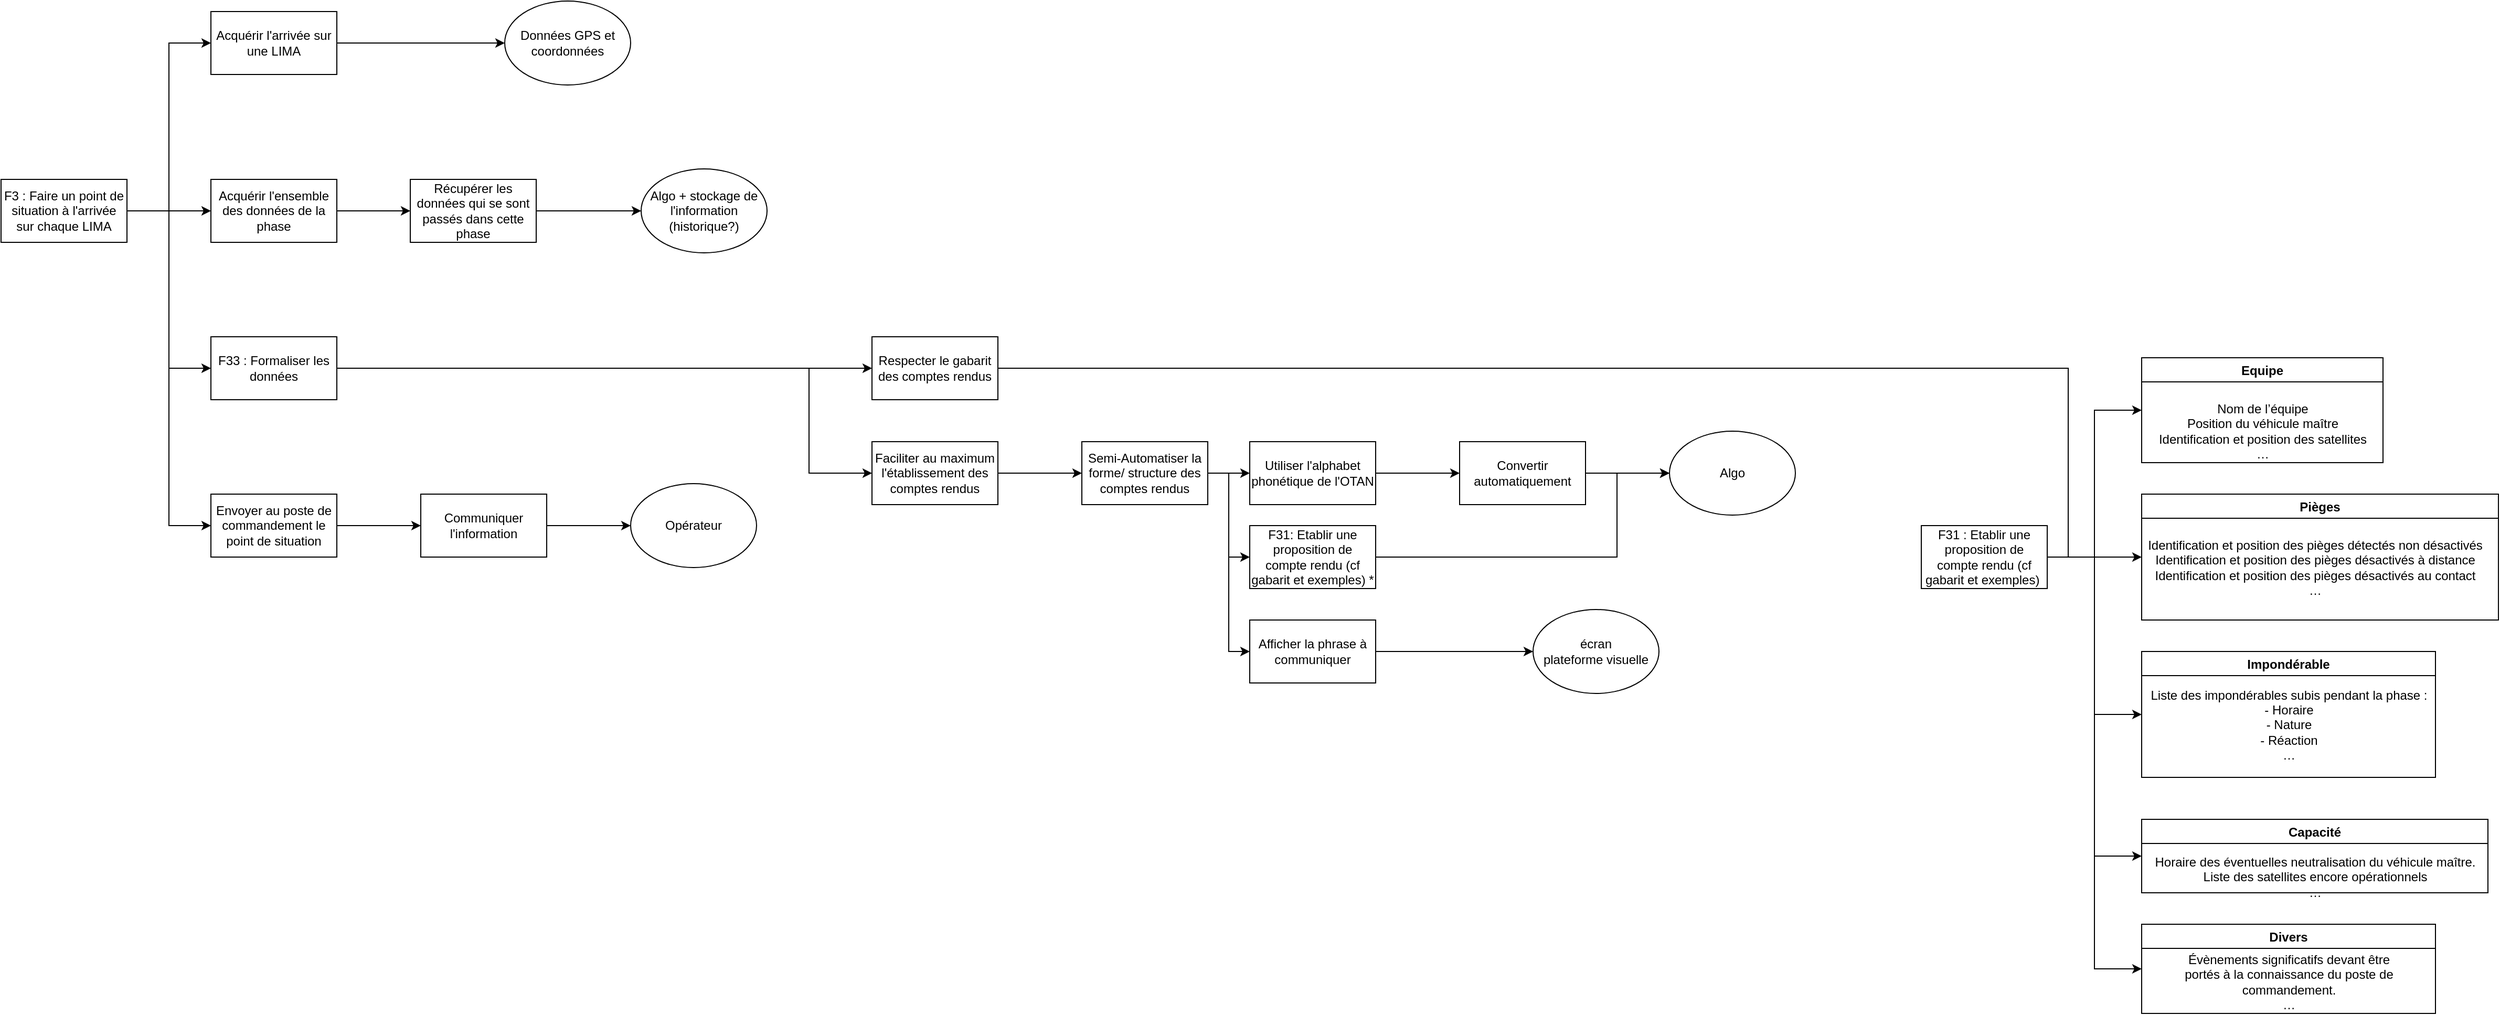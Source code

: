<mxfile version="16.2.3" type="github">
  <diagram id="rv_gW7nbhPOPanJ6aGcn" name="Page-1">
    <mxGraphModel dx="868" dy="454" grid="1" gridSize="10" guides="1" tooltips="1" connect="1" arrows="1" fold="1" page="1" pageScale="1" pageWidth="827" pageHeight="1169" math="0" shadow="0">
      <root>
        <mxCell id="0" />
        <mxCell id="1" parent="0" />
        <mxCell id="QakK2066xijLmqNKVFA3-11" style="edgeStyle=orthogonalEdgeStyle;rounded=0;orthogonalLoop=1;jettySize=auto;html=1;exitX=1;exitY=0.5;exitDx=0;exitDy=0;entryX=0;entryY=0.5;entryDx=0;entryDy=0;" parent="1" source="QakK2066xijLmqNKVFA3-1" target="QakK2066xijLmqNKVFA3-3" edge="1">
          <mxGeometry relative="1" as="geometry" />
        </mxCell>
        <mxCell id="QakK2066xijLmqNKVFA3-12" style="edgeStyle=orthogonalEdgeStyle;rounded=0;orthogonalLoop=1;jettySize=auto;html=1;exitX=1;exitY=0.5;exitDx=0;exitDy=0;entryX=0;entryY=0.5;entryDx=0;entryDy=0;" parent="1" source="QakK2066xijLmqNKVFA3-1" target="QakK2066xijLmqNKVFA3-2" edge="1">
          <mxGeometry relative="1" as="geometry" />
        </mxCell>
        <mxCell id="QakK2066xijLmqNKVFA3-13" style="edgeStyle=orthogonalEdgeStyle;rounded=0;orthogonalLoop=1;jettySize=auto;html=1;exitX=1;exitY=0.5;exitDx=0;exitDy=0;entryX=0;entryY=0.5;entryDx=0;entryDy=0;" parent="1" source="QakK2066xijLmqNKVFA3-1" target="QakK2066xijLmqNKVFA3-10" edge="1">
          <mxGeometry relative="1" as="geometry" />
        </mxCell>
        <mxCell id="QakK2066xijLmqNKVFA3-14" style="edgeStyle=orthogonalEdgeStyle;rounded=0;orthogonalLoop=1;jettySize=auto;html=1;exitX=1;exitY=0.5;exitDx=0;exitDy=0;entryX=0;entryY=0.5;entryDx=0;entryDy=0;" parent="1" source="QakK2066xijLmqNKVFA3-1" target="QakK2066xijLmqNKVFA3-4" edge="1">
          <mxGeometry relative="1" as="geometry" />
        </mxCell>
        <mxCell id="QakK2066xijLmqNKVFA3-1" value="F3 : Faire un point de situation à l&#39;arrivée sur chaque LIMA" style="rounded=0;whiteSpace=wrap;html=1;" parent="1" vertex="1">
          <mxGeometry x="40" y="320" width="120" height="60" as="geometry" />
        </mxCell>
        <mxCell id="QakK2066xijLmqNKVFA3-16" style="edgeStyle=orthogonalEdgeStyle;rounded=0;orthogonalLoop=1;jettySize=auto;html=1;exitX=1;exitY=0.5;exitDx=0;exitDy=0;entryX=0;entryY=0.5;entryDx=0;entryDy=0;" parent="1" source="QakK2066xijLmqNKVFA3-2" target="QakK2066xijLmqNKVFA3-15" edge="1">
          <mxGeometry relative="1" as="geometry" />
        </mxCell>
        <mxCell id="QakK2066xijLmqNKVFA3-2" value="Acquérir l&#39;arrivée sur une LIMA" style="rounded=0;whiteSpace=wrap;html=1;" parent="1" vertex="1">
          <mxGeometry x="240" y="160" width="120" height="60" as="geometry" />
        </mxCell>
        <mxCell id="QakK2066xijLmqNKVFA3-18" style="edgeStyle=orthogonalEdgeStyle;rounded=0;orthogonalLoop=1;jettySize=auto;html=1;exitX=1;exitY=0.5;exitDx=0;exitDy=0;entryX=0;entryY=0.5;entryDx=0;entryDy=0;" parent="1" source="QakK2066xijLmqNKVFA3-3" target="QakK2066xijLmqNKVFA3-17" edge="1">
          <mxGeometry relative="1" as="geometry" />
        </mxCell>
        <mxCell id="QakK2066xijLmqNKVFA3-3" value="Acquérir l&#39;ensemble des données de la phase" style="rounded=0;whiteSpace=wrap;html=1;" parent="1" vertex="1">
          <mxGeometry x="240" y="320" width="120" height="60" as="geometry" />
        </mxCell>
        <mxCell id="QakK2066xijLmqNKVFA3-8" style="edgeStyle=orthogonalEdgeStyle;rounded=0;orthogonalLoop=1;jettySize=auto;html=1;exitX=1;exitY=0.5;exitDx=0;exitDy=0;entryX=0;entryY=0.5;entryDx=0;entryDy=0;" parent="1" source="QakK2066xijLmqNKVFA3-4" target="QakK2066xijLmqNKVFA3-5" edge="1">
          <mxGeometry relative="1" as="geometry" />
        </mxCell>
        <mxCell id="QakK2066xijLmqNKVFA3-4" value="Envoyer au poste de commandement le point de situation" style="rounded=0;whiteSpace=wrap;html=1;" parent="1" vertex="1">
          <mxGeometry x="240" y="620" width="120" height="60" as="geometry" />
        </mxCell>
        <mxCell id="QakK2066xijLmqNKVFA3-9" style="edgeStyle=orthogonalEdgeStyle;rounded=0;orthogonalLoop=1;jettySize=auto;html=1;exitX=1;exitY=0.5;exitDx=0;exitDy=0;entryX=0;entryY=0.5;entryDx=0;entryDy=0;" parent="1" source="QakK2066xijLmqNKVFA3-5" target="QakK2066xijLmqNKVFA3-7" edge="1">
          <mxGeometry relative="1" as="geometry" />
        </mxCell>
        <mxCell id="QakK2066xijLmqNKVFA3-5" value="Communiquer l&#39;information" style="rounded=0;whiteSpace=wrap;html=1;" parent="1" vertex="1">
          <mxGeometry x="440" y="620" width="120" height="60" as="geometry" />
        </mxCell>
        <mxCell id="QakK2066xijLmqNKVFA3-7" value="Opérateur" style="ellipse;whiteSpace=wrap;html=1;" parent="1" vertex="1">
          <mxGeometry x="640" y="610" width="120" height="80" as="geometry" />
        </mxCell>
        <mxCell id="QakK2066xijLmqNKVFA3-55" style="edgeStyle=orthogonalEdgeStyle;rounded=0;orthogonalLoop=1;jettySize=auto;html=1;exitX=1;exitY=0.5;exitDx=0;exitDy=0;entryX=0;entryY=0.5;entryDx=0;entryDy=0;" parent="1" source="QakK2066xijLmqNKVFA3-10" target="QakK2066xijLmqNKVFA3-22" edge="1">
          <mxGeometry relative="1" as="geometry" />
        </mxCell>
        <mxCell id="QakK2066xijLmqNKVFA3-56" style="edgeStyle=orthogonalEdgeStyle;rounded=0;orthogonalLoop=1;jettySize=auto;html=1;exitX=1;exitY=0.5;exitDx=0;exitDy=0;entryX=0;entryY=0.5;entryDx=0;entryDy=0;" parent="1" source="QakK2066xijLmqNKVFA3-10" target="QakK2066xijLmqNKVFA3-24" edge="1">
          <mxGeometry relative="1" as="geometry">
            <Array as="points">
              <mxPoint x="810" y="500" />
              <mxPoint x="810" y="600" />
            </Array>
          </mxGeometry>
        </mxCell>
        <mxCell id="QakK2066xijLmqNKVFA3-10" value="F33 : Formaliser les données" style="rounded=0;whiteSpace=wrap;html=1;" parent="1" vertex="1">
          <mxGeometry x="240" y="470" width="120" height="60" as="geometry" />
        </mxCell>
        <mxCell id="QakK2066xijLmqNKVFA3-15" value="Données GPS et coordonnées" style="ellipse;whiteSpace=wrap;html=1;" parent="1" vertex="1">
          <mxGeometry x="520" y="150" width="120" height="80" as="geometry" />
        </mxCell>
        <mxCell id="QakK2066xijLmqNKVFA3-20" style="edgeStyle=orthogonalEdgeStyle;rounded=0;orthogonalLoop=1;jettySize=auto;html=1;exitX=1;exitY=0.5;exitDx=0;exitDy=0;entryX=0;entryY=0.5;entryDx=0;entryDy=0;" parent="1" source="QakK2066xijLmqNKVFA3-17" target="QakK2066xijLmqNKVFA3-19" edge="1">
          <mxGeometry relative="1" as="geometry" />
        </mxCell>
        <mxCell id="QakK2066xijLmqNKVFA3-17" value="Récupérer les données qui se sont passés dans cette phase" style="rounded=0;whiteSpace=wrap;html=1;" parent="1" vertex="1">
          <mxGeometry x="430" y="320" width="120" height="60" as="geometry" />
        </mxCell>
        <mxCell id="QakK2066xijLmqNKVFA3-19" value="Algo + stockage de l&#39;information (historique?)" style="ellipse;whiteSpace=wrap;html=1;" parent="1" vertex="1">
          <mxGeometry x="650" y="310" width="120" height="80" as="geometry" />
        </mxCell>
        <mxCell id="QakK2066xijLmqNKVFA3-21" style="edgeStyle=orthogonalEdgeStyle;rounded=0;orthogonalLoop=1;jettySize=auto;html=1;exitX=1;exitY=0.5;exitDx=0;exitDy=0;entryX=1;entryY=0.5;entryDx=0;entryDy=0;endArrow=none;endFill=0;" parent="1" source="QakK2066xijLmqNKVFA3-22" target="QakK2066xijLmqNKVFA3-43" edge="1">
          <mxGeometry relative="1" as="geometry">
            <mxPoint x="1900" y="500" as="targetPoint" />
          </mxGeometry>
        </mxCell>
        <mxCell id="QakK2066xijLmqNKVFA3-22" value="Respecter le gabarit des comptes rendus" style="rounded=0;whiteSpace=wrap;html=1;" parent="1" vertex="1">
          <mxGeometry x="870" y="470" width="120" height="60" as="geometry" />
        </mxCell>
        <mxCell id="QakK2066xijLmqNKVFA3-23" style="edgeStyle=orthogonalEdgeStyle;rounded=0;orthogonalLoop=1;jettySize=auto;html=1;exitX=1;exitY=0.5;exitDx=0;exitDy=0;entryX=0;entryY=0.5;entryDx=0;entryDy=0;" parent="1" source="QakK2066xijLmqNKVFA3-24" target="QakK2066xijLmqNKVFA3-28" edge="1">
          <mxGeometry relative="1" as="geometry" />
        </mxCell>
        <mxCell id="QakK2066xijLmqNKVFA3-24" value="Faciliter au maximum l&#39;établissement des comptes rendus" style="rounded=0;whiteSpace=wrap;html=1;" parent="1" vertex="1">
          <mxGeometry x="870" y="570" width="120" height="60" as="geometry" />
        </mxCell>
        <mxCell id="QakK2066xijLmqNKVFA3-25" style="edgeStyle=orthogonalEdgeStyle;rounded=0;orthogonalLoop=1;jettySize=auto;html=1;exitX=1;exitY=0.5;exitDx=0;exitDy=0;entryX=0;entryY=0.5;entryDx=0;entryDy=0;" parent="1" source="QakK2066xijLmqNKVFA3-28" target="QakK2066xijLmqNKVFA3-30" edge="1">
          <mxGeometry relative="1" as="geometry" />
        </mxCell>
        <mxCell id="QakK2066xijLmqNKVFA3-26" style="edgeStyle=orthogonalEdgeStyle;rounded=0;orthogonalLoop=1;jettySize=auto;html=1;exitX=1;exitY=0.5;exitDx=0;exitDy=0;entryX=0;entryY=0.5;entryDx=0;entryDy=0;" parent="1" source="QakK2066xijLmqNKVFA3-28" target="QakK2066xijLmqNKVFA3-32" edge="1">
          <mxGeometry relative="1" as="geometry" />
        </mxCell>
        <mxCell id="QakK2066xijLmqNKVFA3-27" style="edgeStyle=orthogonalEdgeStyle;rounded=0;orthogonalLoop=1;jettySize=auto;html=1;exitX=1;exitY=0.5;exitDx=0;exitDy=0;entryX=0;entryY=0.5;entryDx=0;entryDy=0;" parent="1" source="QakK2066xijLmqNKVFA3-28" target="QakK2066xijLmqNKVFA3-34" edge="1">
          <mxGeometry relative="1" as="geometry" />
        </mxCell>
        <mxCell id="QakK2066xijLmqNKVFA3-28" value="Semi-Automatiser la forme/ structure des comptes rendus" style="rounded=0;whiteSpace=wrap;html=1;" parent="1" vertex="1">
          <mxGeometry x="1070" y="570" width="120" height="60" as="geometry" />
        </mxCell>
        <mxCell id="QakK2066xijLmqNKVFA3-29" style="edgeStyle=orthogonalEdgeStyle;rounded=0;orthogonalLoop=1;jettySize=auto;html=1;exitX=1;exitY=0.5;exitDx=0;exitDy=0;entryX=0;entryY=0.5;entryDx=0;entryDy=0;" parent="1" source="QakK2066xijLmqNKVFA3-30" target="QakK2066xijLmqNKVFA3-37" edge="1">
          <mxGeometry relative="1" as="geometry" />
        </mxCell>
        <mxCell id="QakK2066xijLmqNKVFA3-30" value="Utiliser l&#39;alphabet phonétique de l&#39;OTAN" style="rounded=0;whiteSpace=wrap;html=1;" parent="1" vertex="1">
          <mxGeometry x="1230" y="570" width="120" height="60" as="geometry" />
        </mxCell>
        <mxCell id="QakK2066xijLmqNKVFA3-31" style="edgeStyle=orthogonalEdgeStyle;rounded=0;orthogonalLoop=1;jettySize=auto;html=1;exitX=1;exitY=0.5;exitDx=0;exitDy=0;entryX=0;entryY=0.5;entryDx=0;entryDy=0;" parent="1" source="QakK2066xijLmqNKVFA3-32" target="QakK2066xijLmqNKVFA3-38" edge="1">
          <mxGeometry relative="1" as="geometry">
            <Array as="points">
              <mxPoint x="1580" y="680" />
              <mxPoint x="1580" y="600" />
            </Array>
          </mxGeometry>
        </mxCell>
        <mxCell id="QakK2066xijLmqNKVFA3-32" value="F31: Etablir une proposition de compte rendu (cf gabarit et exemples) *" style="rounded=0;whiteSpace=wrap;html=1;" parent="1" vertex="1">
          <mxGeometry x="1230" y="650" width="120" height="60" as="geometry" />
        </mxCell>
        <mxCell id="QakK2066xijLmqNKVFA3-33" style="edgeStyle=orthogonalEdgeStyle;rounded=0;orthogonalLoop=1;jettySize=auto;html=1;exitX=1;exitY=0.5;exitDx=0;exitDy=0;entryX=0;entryY=0.5;entryDx=0;entryDy=0;" parent="1" source="QakK2066xijLmqNKVFA3-34" target="QakK2066xijLmqNKVFA3-35" edge="1">
          <mxGeometry relative="1" as="geometry" />
        </mxCell>
        <mxCell id="QakK2066xijLmqNKVFA3-34" value="Afficher la phrase à communiquer" style="rounded=0;whiteSpace=wrap;html=1;" parent="1" vertex="1">
          <mxGeometry x="1230" y="740" width="120" height="60" as="geometry" />
        </mxCell>
        <mxCell id="QakK2066xijLmqNKVFA3-35" value="écran&lt;br&gt;plateforme visuelle" style="ellipse;whiteSpace=wrap;html=1;" parent="1" vertex="1">
          <mxGeometry x="1500" y="730" width="120" height="80" as="geometry" />
        </mxCell>
        <mxCell id="QakK2066xijLmqNKVFA3-36" style="edgeStyle=orthogonalEdgeStyle;rounded=0;orthogonalLoop=1;jettySize=auto;html=1;exitX=1;exitY=0.5;exitDx=0;exitDy=0;entryX=0;entryY=0.5;entryDx=0;entryDy=0;" parent="1" source="QakK2066xijLmqNKVFA3-37" target="QakK2066xijLmqNKVFA3-38" edge="1">
          <mxGeometry relative="1" as="geometry" />
        </mxCell>
        <mxCell id="QakK2066xijLmqNKVFA3-37" value="Convertir automatiquement" style="rounded=0;whiteSpace=wrap;html=1;" parent="1" vertex="1">
          <mxGeometry x="1430" y="570" width="120" height="60" as="geometry" />
        </mxCell>
        <mxCell id="QakK2066xijLmqNKVFA3-38" value="Algo" style="ellipse;whiteSpace=wrap;html=1;" parent="1" vertex="1">
          <mxGeometry x="1630" y="560" width="120" height="80" as="geometry" />
        </mxCell>
        <mxCell id="QakK2066xijLmqNKVFA3-39" style="edgeStyle=orthogonalEdgeStyle;rounded=0;orthogonalLoop=1;jettySize=auto;html=1;exitX=1;exitY=0.5;exitDx=0;exitDy=0;entryX=0;entryY=0.5;entryDx=0;entryDy=0;" parent="1" source="QakK2066xijLmqNKVFA3-43" target="QakK2066xijLmqNKVFA3-44" edge="1">
          <mxGeometry relative="1" as="geometry" />
        </mxCell>
        <mxCell id="QakK2066xijLmqNKVFA3-40" style="edgeStyle=orthogonalEdgeStyle;rounded=0;orthogonalLoop=1;jettySize=auto;html=1;exitX=1;exitY=0.5;exitDx=0;exitDy=0;entryX=0;entryY=0.5;entryDx=0;entryDy=0;" parent="1" source="QakK2066xijLmqNKVFA3-43" target="QakK2066xijLmqNKVFA3-46" edge="1">
          <mxGeometry relative="1" as="geometry" />
        </mxCell>
        <mxCell id="QakK2066xijLmqNKVFA3-41" style="edgeStyle=orthogonalEdgeStyle;rounded=0;orthogonalLoop=1;jettySize=auto;html=1;exitX=1;exitY=0.5;exitDx=0;exitDy=0;entryX=0;entryY=0.5;entryDx=0;entryDy=0;" parent="1" source="QakK2066xijLmqNKVFA3-43" target="QakK2066xijLmqNKVFA3-48" edge="1">
          <mxGeometry relative="1" as="geometry" />
        </mxCell>
        <mxCell id="QakK2066xijLmqNKVFA3-42" style="edgeStyle=orthogonalEdgeStyle;rounded=0;orthogonalLoop=1;jettySize=auto;html=1;exitX=1;exitY=0.5;exitDx=0;exitDy=0;entryX=0;entryY=0.5;entryDx=0;entryDy=0;" parent="1" source="QakK2066xijLmqNKVFA3-43" target="QakK2066xijLmqNKVFA3-50" edge="1">
          <mxGeometry relative="1" as="geometry" />
        </mxCell>
        <mxCell id="QakK2066xijLmqNKVFA3-60" style="edgeStyle=orthogonalEdgeStyle;rounded=0;orthogonalLoop=1;jettySize=auto;html=1;exitX=1;exitY=0.5;exitDx=0;exitDy=0;entryX=0;entryY=0.5;entryDx=0;entryDy=0;" parent="1" source="QakK2066xijLmqNKVFA3-43" target="QakK2066xijLmqNKVFA3-58" edge="1">
          <mxGeometry relative="1" as="geometry" />
        </mxCell>
        <mxCell id="QakK2066xijLmqNKVFA3-43" value="F31 : Etablir une proposition de compte rendu (cf gabarit et exemples)&amp;nbsp;" style="rounded=0;whiteSpace=wrap;html=1;" parent="1" vertex="1">
          <mxGeometry x="1870" y="650" width="120" height="60" as="geometry" />
        </mxCell>
        <mxCell id="QakK2066xijLmqNKVFA3-44" value="Equipe" style="swimlane;" parent="1" vertex="1">
          <mxGeometry x="2080" y="490" width="230" height="100" as="geometry">
            <mxRectangle x="1730" y="160" width="70" height="23" as="alternateBounds" />
          </mxGeometry>
        </mxCell>
        <mxCell id="QakK2066xijLmqNKVFA3-45" value="Nom de l’équipe &lt;br/&gt;Position du véhicule maître&lt;br/&gt;Identification et position des satellites &lt;br/&gt;…&lt;br&gt;" style="text;html=1;align=center;verticalAlign=middle;resizable=0;points=[];autosize=1;strokeColor=none;fillColor=none;" parent="QakK2066xijLmqNKVFA3-44" vertex="1">
          <mxGeometry x="10" y="40" width="210" height="60" as="geometry" />
        </mxCell>
        <mxCell id="QakK2066xijLmqNKVFA3-46" value="Pièges" style="swimlane;" parent="1" vertex="1">
          <mxGeometry x="2080" y="620" width="340" height="120" as="geometry">
            <mxRectangle x="1730" y="160" width="70" height="23" as="alternateBounds" />
          </mxGeometry>
        </mxCell>
        <mxCell id="QakK2066xijLmqNKVFA3-47" value="Identification et position des pièges détectés non désactivés&lt;br/&gt;Identification et position des pièges désactivés à distance &lt;br/&gt;Identification et position des pièges désactivés au contact&lt;br/&gt;…&lt;br&gt;" style="text;html=1;align=center;verticalAlign=middle;resizable=0;points=[];autosize=1;strokeColor=none;fillColor=none;" parent="QakK2066xijLmqNKVFA3-46" vertex="1">
          <mxGeometry y="40" width="330" height="60" as="geometry" />
        </mxCell>
        <mxCell id="QakK2066xijLmqNKVFA3-48" value="Impondérable" style="swimlane;" parent="1" vertex="1">
          <mxGeometry x="2080" y="770" width="280" height="120" as="geometry">
            <mxRectangle x="1730" y="160" width="70" height="23" as="alternateBounds" />
          </mxGeometry>
        </mxCell>
        <mxCell id="QakK2066xijLmqNKVFA3-49" value="Liste des impondérables subis pendant la phase :&lt;br/&gt;- Horaire&lt;br/&gt;- Nature&lt;br/&gt;- Réaction&lt;br/&gt;…" style="text;html=1;align=center;verticalAlign=middle;resizable=0;points=[];autosize=1;strokeColor=none;fillColor=none;" parent="QakK2066xijLmqNKVFA3-48" vertex="1">
          <mxGeometry y="30" width="280" height="80" as="geometry" />
        </mxCell>
        <mxCell id="QakK2066xijLmqNKVFA3-50" value="Capacité" style="swimlane;" parent="1" vertex="1">
          <mxGeometry x="2080" y="930" width="330" height="70" as="geometry">
            <mxRectangle x="1730" y="600" width="70" height="23" as="alternateBounds" />
          </mxGeometry>
        </mxCell>
        <mxCell id="QakK2066xijLmqNKVFA3-51" value="Horaire des éventuelles neutralisation du véhicule maître.&lt;br/&gt;Liste des satellites encore opérationnels&lt;br/&gt;…" style="text;html=1;align=center;verticalAlign=middle;resizable=0;points=[];autosize=1;strokeColor=none;fillColor=none;" parent="QakK2066xijLmqNKVFA3-50" vertex="1">
          <mxGeometry x="5" y="30" width="320" height="50" as="geometry" />
        </mxCell>
        <mxCell id="QakK2066xijLmqNKVFA3-58" value="Divers " style="swimlane;" parent="1" vertex="1">
          <mxGeometry x="2080" y="1030" width="280" height="85" as="geometry">
            <mxRectangle x="1730" y="600" width="70" height="23" as="alternateBounds" />
          </mxGeometry>
        </mxCell>
        <mxCell id="QakK2066xijLmqNKVFA3-59" value="Évènements significatifs devant être &lt;br&gt;portés à la connaissance du poste de &lt;br&gt;commandement.&lt;br&gt;…" style="text;html=1;align=center;verticalAlign=middle;resizable=0;points=[];autosize=1;strokeColor=none;fillColor=none;" parent="QakK2066xijLmqNKVFA3-58" vertex="1">
          <mxGeometry x="35" y="25" width="210" height="60" as="geometry" />
        </mxCell>
      </root>
    </mxGraphModel>
  </diagram>
</mxfile>
